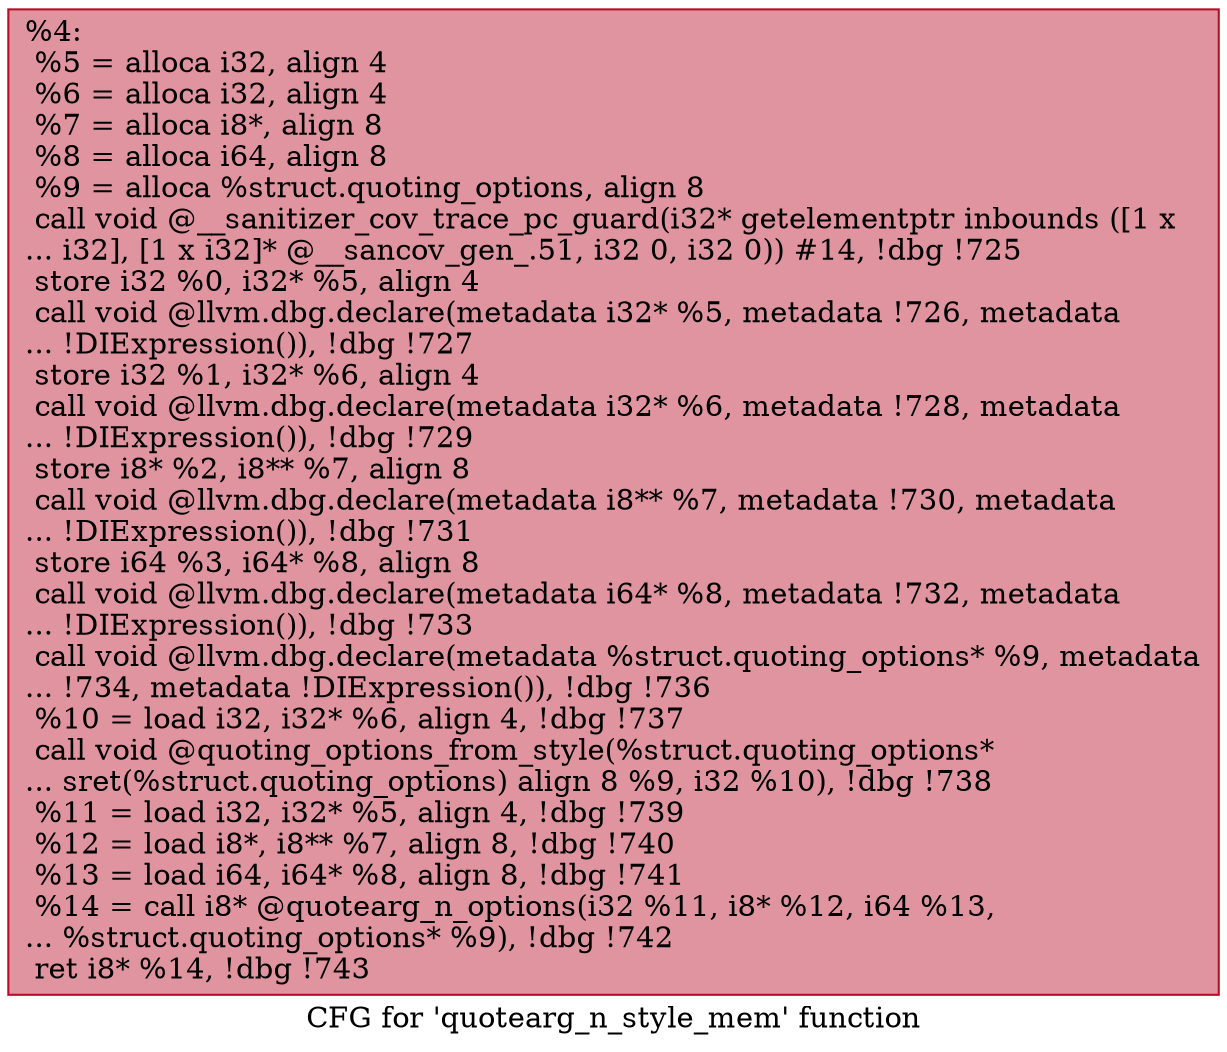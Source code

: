 digraph "CFG for 'quotearg_n_style_mem' function" {
	label="CFG for 'quotearg_n_style_mem' function";

	Node0x555ee5034a90 [shape=record,color="#b70d28ff", style=filled, fillcolor="#b70d2870",label="{%4:\l  %5 = alloca i32, align 4\l  %6 = alloca i32, align 4\l  %7 = alloca i8*, align 8\l  %8 = alloca i64, align 8\l  %9 = alloca %struct.quoting_options, align 8\l  call void @__sanitizer_cov_trace_pc_guard(i32* getelementptr inbounds ([1 x\l... i32], [1 x i32]* @__sancov_gen_.51, i32 0, i32 0)) #14, !dbg !725\l  store i32 %0, i32* %5, align 4\l  call void @llvm.dbg.declare(metadata i32* %5, metadata !726, metadata\l... !DIExpression()), !dbg !727\l  store i32 %1, i32* %6, align 4\l  call void @llvm.dbg.declare(metadata i32* %6, metadata !728, metadata\l... !DIExpression()), !dbg !729\l  store i8* %2, i8** %7, align 8\l  call void @llvm.dbg.declare(metadata i8** %7, metadata !730, metadata\l... !DIExpression()), !dbg !731\l  store i64 %3, i64* %8, align 8\l  call void @llvm.dbg.declare(metadata i64* %8, metadata !732, metadata\l... !DIExpression()), !dbg !733\l  call void @llvm.dbg.declare(metadata %struct.quoting_options* %9, metadata\l... !734, metadata !DIExpression()), !dbg !736\l  %10 = load i32, i32* %6, align 4, !dbg !737\l  call void @quoting_options_from_style(%struct.quoting_options*\l... sret(%struct.quoting_options) align 8 %9, i32 %10), !dbg !738\l  %11 = load i32, i32* %5, align 4, !dbg !739\l  %12 = load i8*, i8** %7, align 8, !dbg !740\l  %13 = load i64, i64* %8, align 8, !dbg !741\l  %14 = call i8* @quotearg_n_options(i32 %11, i8* %12, i64 %13,\l... %struct.quoting_options* %9), !dbg !742\l  ret i8* %14, !dbg !743\l}"];
}
